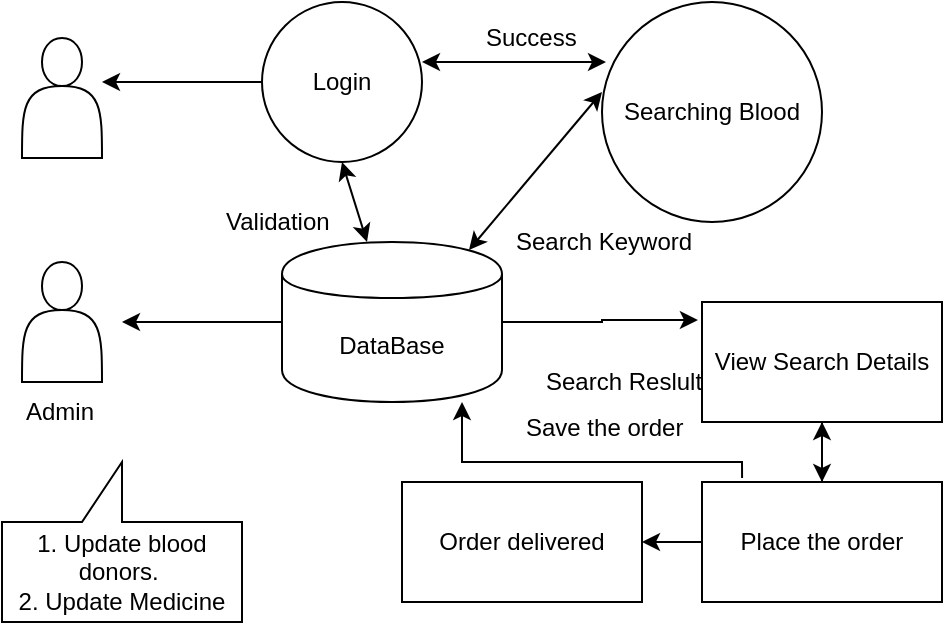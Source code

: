 <mxfile version="10.7.9" type="github"><diagram id="yrh97TZ0daR38uA_bgjD" name="Page-1"><mxGraphModel dx="840" dy="452" grid="1" gridSize="10" guides="1" tooltips="1" connect="1" arrows="1" fold="1" page="1" pageScale="1" pageWidth="850" pageHeight="1100" math="0" shadow="0"><root><mxCell id="0"/><mxCell id="1" parent="0"/><mxCell id="nf1FD-L7bMFHVuhjPBNn-17" style="edgeStyle=orthogonalEdgeStyle;rounded=0;orthogonalLoop=1;jettySize=auto;html=1;entryX=-0.017;entryY=0.15;entryDx=0;entryDy=0;entryPerimeter=0;" parent="1" source="nf1FD-L7bMFHVuhjPBNn-1" target="nf1FD-L7bMFHVuhjPBNn-4" edge="1"><mxGeometry relative="1" as="geometry"/></mxCell><mxCell id="nf1FD-L7bMFHVuhjPBNn-20" value="" style="edgeStyle=orthogonalEdgeStyle;rounded=0;orthogonalLoop=1;jettySize=auto;html=1;" parent="1" source="nf1FD-L7bMFHVuhjPBNn-1" edge="1"><mxGeometry relative="1" as="geometry"><mxPoint x="110" y="160" as="targetPoint"/></mxGeometry></mxCell><mxCell id="nf1FD-L7bMFHVuhjPBNn-1" value="DataBase" style="shape=cylinder;whiteSpace=wrap;html=1;boundedLbl=1;backgroundOutline=1;" parent="1" vertex="1"><mxGeometry x="190" y="120" width="110" height="80" as="geometry"/></mxCell><mxCell id="nf1FD-L7bMFHVuhjPBNn-22" value="" style="edgeStyle=orthogonalEdgeStyle;rounded=0;orthogonalLoop=1;jettySize=auto;html=1;" parent="1" source="nf1FD-L7bMFHVuhjPBNn-2" edge="1"><mxGeometry relative="1" as="geometry"><mxPoint x="100" y="40" as="targetPoint"/></mxGeometry></mxCell><mxCell id="nf1FD-L7bMFHVuhjPBNn-2" value="Login" style="ellipse;whiteSpace=wrap;html=1;aspect=fixed;" parent="1" vertex="1"><mxGeometry x="180" width="80" height="80" as="geometry"/></mxCell><mxCell id="nf1FD-L7bMFHVuhjPBNn-3" value="Searching Blood" style="ellipse;whiteSpace=wrap;html=1;aspect=fixed;" parent="1" vertex="1"><mxGeometry x="350" width="110" height="110" as="geometry"/></mxCell><mxCell id="nf1FD-L7bMFHVuhjPBNn-9" value="" style="edgeStyle=orthogonalEdgeStyle;rounded=0;orthogonalLoop=1;jettySize=auto;html=1;" parent="1" source="nf1FD-L7bMFHVuhjPBNn-4" target="nf1FD-L7bMFHVuhjPBNn-5" edge="1"><mxGeometry relative="1" as="geometry"/></mxCell><object label="View Search Details" placeholders="1" id="nf1FD-L7bMFHVuhjPBNn-4"><mxCell style="rounded=0;whiteSpace=wrap;html=1;" parent="1" vertex="1"><mxGeometry x="400" y="150" width="120" height="60" as="geometry"/></mxCell></object><mxCell id="nf1FD-L7bMFHVuhjPBNn-8" value="" style="edgeStyle=orthogonalEdgeStyle;rounded=0;orthogonalLoop=1;jettySize=auto;html=1;" parent="1" source="nf1FD-L7bMFHVuhjPBNn-5" target="nf1FD-L7bMFHVuhjPBNn-6" edge="1"><mxGeometry relative="1" as="geometry"/></mxCell><mxCell id="4fFH7UxizyfTfAkQNSe7-1" value="" style="edgeStyle=orthogonalEdgeStyle;rounded=0;orthogonalLoop=1;jettySize=auto;html=1;" edge="1" parent="1" source="nf1FD-L7bMFHVuhjPBNn-5" target="nf1FD-L7bMFHVuhjPBNn-4"><mxGeometry relative="1" as="geometry"/></mxCell><mxCell id="nf1FD-L7bMFHVuhjPBNn-5" value="Place the order" style="rounded=0;whiteSpace=wrap;html=1;" parent="1" vertex="1"><mxGeometry x="400" y="240" width="120" height="60" as="geometry"/></mxCell><mxCell id="nf1FD-L7bMFHVuhjPBNn-6" value="Order delivered" style="rounded=0;whiteSpace=wrap;html=1;" parent="1" vertex="1"><mxGeometry x="250" y="240" width="120" height="60" as="geometry"/></mxCell><mxCell id="nf1FD-L7bMFHVuhjPBNn-7" value="1. Update blood donors.&amp;nbsp;&lt;br&gt;2. Update Medicine&lt;br&gt;" style="shape=callout;whiteSpace=wrap;html=1;perimeter=calloutPerimeter;direction=west;" parent="1" vertex="1"><mxGeometry x="50" y="230" width="120" height="80" as="geometry"/></mxCell><mxCell id="nf1FD-L7bMFHVuhjPBNn-12" value="" style="endArrow=classic;startArrow=classic;html=1;entryX=0.5;entryY=1;entryDx=0;entryDy=0;" parent="1" source="nf1FD-L7bMFHVuhjPBNn-1" target="nf1FD-L7bMFHVuhjPBNn-2" edge="1"><mxGeometry width="50" height="50" relative="1" as="geometry"><mxPoint x="195" y="130" as="sourcePoint"/><mxPoint x="245" y="80" as="targetPoint"/></mxGeometry></mxCell><mxCell id="nf1FD-L7bMFHVuhjPBNn-13" value="" style="endArrow=classic;startArrow=classic;html=1;exitX=0.85;exitY=0.05;exitDx=0;exitDy=0;exitPerimeter=0;" parent="1" source="nf1FD-L7bMFHVuhjPBNn-1" edge="1"><mxGeometry width="50" height="50" relative="1" as="geometry"><mxPoint x="230" y="130" as="sourcePoint"/><mxPoint x="350" y="45" as="targetPoint"/></mxGeometry></mxCell><mxCell id="nf1FD-L7bMFHVuhjPBNn-15" value="" style="endArrow=classic;startArrow=classic;html=1;exitX=1;exitY=0.375;exitDx=0;exitDy=0;exitPerimeter=0;" parent="1" source="nf1FD-L7bMFHVuhjPBNn-2" edge="1"><mxGeometry width="50" height="50" relative="1" as="geometry"><mxPoint x="234" y="97.5" as="sourcePoint"/><mxPoint x="352" y="30" as="targetPoint"/></mxGeometry></mxCell><mxCell id="nf1FD-L7bMFHVuhjPBNn-23" value="Success" style="text;html=1;resizable=0;points=[];autosize=1;align=left;verticalAlign=top;spacingTop=-4;" parent="1" vertex="1"><mxGeometry x="290" y="8" width="60" height="20" as="geometry"/></mxCell><mxCell id="nf1FD-L7bMFHVuhjPBNn-24" value="Search Keyword" style="text;html=1;resizable=0;points=[];autosize=1;align=left;verticalAlign=top;spacingTop=-4;" parent="1" vertex="1"><mxGeometry x="305" y="110" width="100" height="20" as="geometry"/></mxCell><mxCell id="nf1FD-L7bMFHVuhjPBNn-25" value="Search Reslult" style="text;html=1;resizable=0;points=[];autosize=1;align=left;verticalAlign=top;spacingTop=-4;" parent="1" vertex="1"><mxGeometry x="320" y="180" width="90" height="20" as="geometry"/></mxCell><mxCell id="nf1FD-L7bMFHVuhjPBNn-26" value="" style="edgeStyle=orthogonalEdgeStyle;rounded=0;orthogonalLoop=1;jettySize=auto;html=1;exitX=0.167;exitY=-0.033;exitDx=0;exitDy=0;exitPerimeter=0;" parent="1" source="nf1FD-L7bMFHVuhjPBNn-5" edge="1"><mxGeometry relative="1" as="geometry"><mxPoint x="420" y="230" as="sourcePoint"/><mxPoint x="280" y="200" as="targetPoint"/><Array as="points"><mxPoint x="420" y="230"/><mxPoint x="280" y="230"/></Array></mxGeometry></mxCell><mxCell id="nf1FD-L7bMFHVuhjPBNn-28" value="Save the order" style="text;html=1;resizable=0;points=[];autosize=1;align=left;verticalAlign=top;spacingTop=-4;" parent="1" vertex="1"><mxGeometry x="310" y="203" width="90" height="20" as="geometry"/></mxCell><mxCell id="nf1FD-L7bMFHVuhjPBNn-29" value="Validation" style="text;html=1;resizable=0;points=[];autosize=1;align=left;verticalAlign=top;spacingTop=-4;" parent="1" vertex="1"><mxGeometry x="160" y="100" width="70" height="20" as="geometry"/></mxCell><mxCell id="nf1FD-L7bMFHVuhjPBNn-30" value="" style="shape=actor;whiteSpace=wrap;html=1;" parent="1" vertex="1"><mxGeometry x="60" y="130" width="40" height="60" as="geometry"/></mxCell><mxCell id="nf1FD-L7bMFHVuhjPBNn-31" value="" style="shape=actor;whiteSpace=wrap;html=1;" parent="1" vertex="1"><mxGeometry x="60" y="18" width="40" height="60" as="geometry"/></mxCell><mxCell id="nf1FD-L7bMFHVuhjPBNn-32" value="Admin&lt;br&gt;&lt;br&gt;" style="text;html=1;resizable=0;points=[];autosize=1;align=left;verticalAlign=top;spacingTop=-4;" parent="1" vertex="1"><mxGeometry x="60" y="195" width="50" height="30" as="geometry"/></mxCell></root></mxGraphModel></diagram></mxfile>